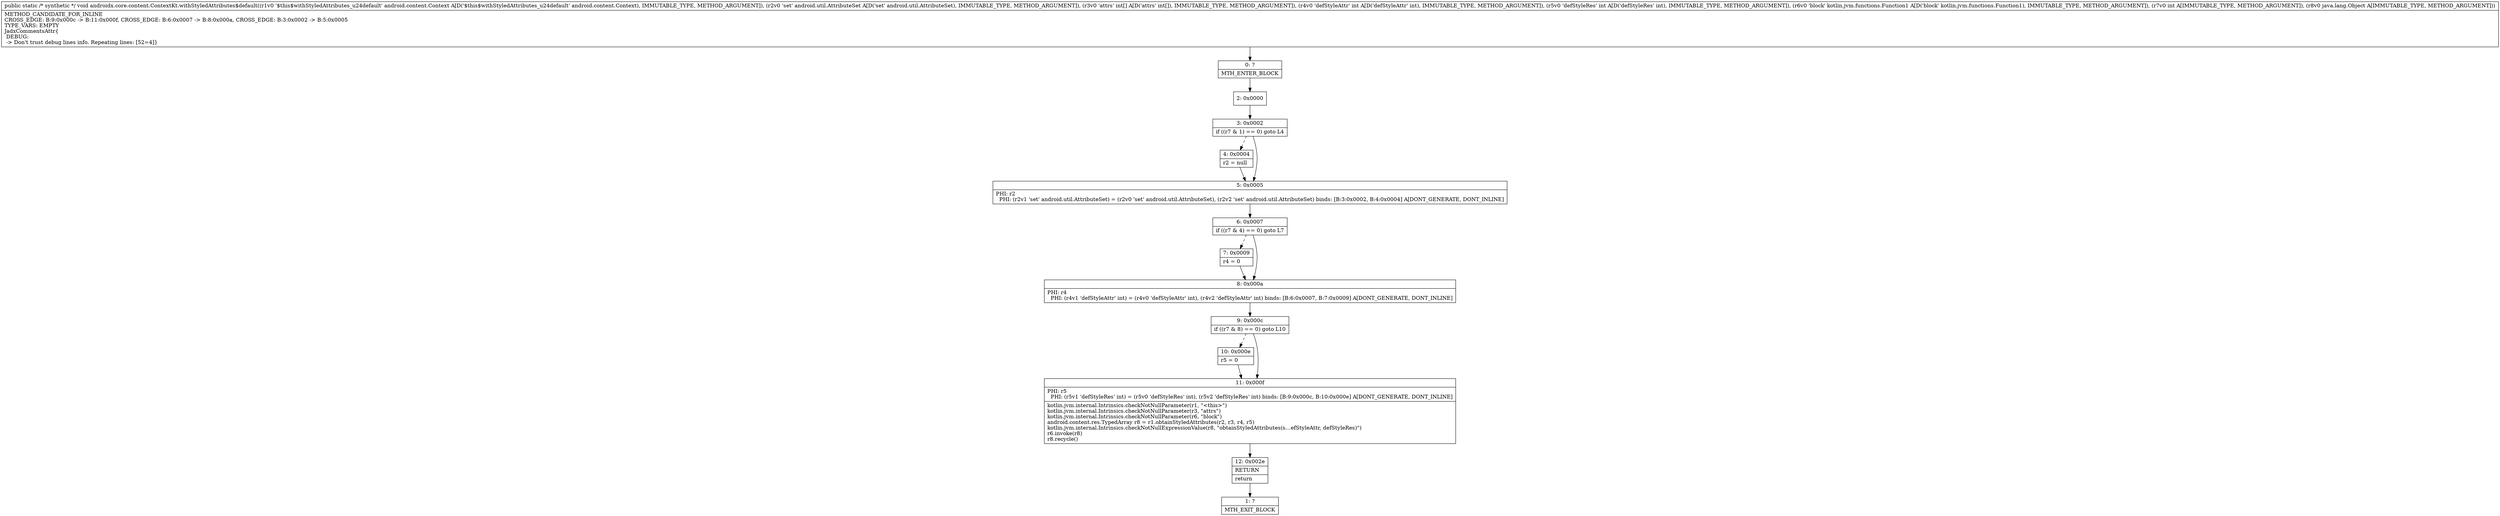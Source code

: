 digraph "CFG forandroidx.core.content.ContextKt.withStyledAttributes$default(Landroid\/content\/Context;Landroid\/util\/AttributeSet;[IIILkotlin\/jvm\/functions\/Function1;ILjava\/lang\/Object;)V" {
Node_0 [shape=record,label="{0\:\ ?|MTH_ENTER_BLOCK\l}"];
Node_2 [shape=record,label="{2\:\ 0x0000}"];
Node_3 [shape=record,label="{3\:\ 0x0002|if ((r7 & 1) == 0) goto L4\l}"];
Node_4 [shape=record,label="{4\:\ 0x0004|r2 = null\l}"];
Node_5 [shape=record,label="{5\:\ 0x0005|PHI: r2 \l  PHI: (r2v1 'set' android.util.AttributeSet) = (r2v0 'set' android.util.AttributeSet), (r2v2 'set' android.util.AttributeSet) binds: [B:3:0x0002, B:4:0x0004] A[DONT_GENERATE, DONT_INLINE]\l}"];
Node_6 [shape=record,label="{6\:\ 0x0007|if ((r7 & 4) == 0) goto L7\l}"];
Node_7 [shape=record,label="{7\:\ 0x0009|r4 = 0\l}"];
Node_8 [shape=record,label="{8\:\ 0x000a|PHI: r4 \l  PHI: (r4v1 'defStyleAttr' int) = (r4v0 'defStyleAttr' int), (r4v2 'defStyleAttr' int) binds: [B:6:0x0007, B:7:0x0009] A[DONT_GENERATE, DONT_INLINE]\l}"];
Node_9 [shape=record,label="{9\:\ 0x000c|if ((r7 & 8) == 0) goto L10\l}"];
Node_10 [shape=record,label="{10\:\ 0x000e|r5 = 0\l}"];
Node_11 [shape=record,label="{11\:\ 0x000f|PHI: r5 \l  PHI: (r5v1 'defStyleRes' int) = (r5v0 'defStyleRes' int), (r5v2 'defStyleRes' int) binds: [B:9:0x000c, B:10:0x000e] A[DONT_GENERATE, DONT_INLINE]\l|kotlin.jvm.internal.Intrinsics.checkNotNullParameter(r1, \"\<this\>\")\lkotlin.jvm.internal.Intrinsics.checkNotNullParameter(r3, \"attrs\")\lkotlin.jvm.internal.Intrinsics.checkNotNullParameter(r6, \"block\")\landroid.content.res.TypedArray r8 = r1.obtainStyledAttributes(r2, r3, r4, r5)\lkotlin.jvm.internal.Intrinsics.checkNotNullExpressionValue(r8, \"obtainStyledAttributes(s…efStyleAttr, defStyleRes)\")\lr6.invoke(r8)\lr8.recycle()\l}"];
Node_12 [shape=record,label="{12\:\ 0x002e|RETURN\l|return\l}"];
Node_1 [shape=record,label="{1\:\ ?|MTH_EXIT_BLOCK\l}"];
MethodNode[shape=record,label="{public static \/* synthetic *\/ void androidx.core.content.ContextKt.withStyledAttributes$default((r1v0 '$this$withStyledAttributes_u24default' android.content.Context A[D('$this$withStyledAttributes_u24default' android.content.Context), IMMUTABLE_TYPE, METHOD_ARGUMENT]), (r2v0 'set' android.util.AttributeSet A[D('set' android.util.AttributeSet), IMMUTABLE_TYPE, METHOD_ARGUMENT]), (r3v0 'attrs' int[] A[D('attrs' int[]), IMMUTABLE_TYPE, METHOD_ARGUMENT]), (r4v0 'defStyleAttr' int A[D('defStyleAttr' int), IMMUTABLE_TYPE, METHOD_ARGUMENT]), (r5v0 'defStyleRes' int A[D('defStyleRes' int), IMMUTABLE_TYPE, METHOD_ARGUMENT]), (r6v0 'block' kotlin.jvm.functions.Function1 A[D('block' kotlin.jvm.functions.Function1), IMMUTABLE_TYPE, METHOD_ARGUMENT]), (r7v0 int A[IMMUTABLE_TYPE, METHOD_ARGUMENT]), (r8v0 java.lang.Object A[IMMUTABLE_TYPE, METHOD_ARGUMENT]))  | METHOD_CANDIDATE_FOR_INLINE\lCROSS_EDGE: B:9:0x000c \-\> B:11:0x000f, CROSS_EDGE: B:6:0x0007 \-\> B:8:0x000a, CROSS_EDGE: B:3:0x0002 \-\> B:5:0x0005\lTYPE_VARS: EMPTY\lJadxCommentsAttr\{\l DEBUG: \l \-\> Don't trust debug lines info. Repeating lines: [52=4]\}\l}"];
MethodNode -> Node_0;Node_0 -> Node_2;
Node_2 -> Node_3;
Node_3 -> Node_4[style=dashed];
Node_3 -> Node_5;
Node_4 -> Node_5;
Node_5 -> Node_6;
Node_6 -> Node_7[style=dashed];
Node_6 -> Node_8;
Node_7 -> Node_8;
Node_8 -> Node_9;
Node_9 -> Node_10[style=dashed];
Node_9 -> Node_11;
Node_10 -> Node_11;
Node_11 -> Node_12;
Node_12 -> Node_1;
}

